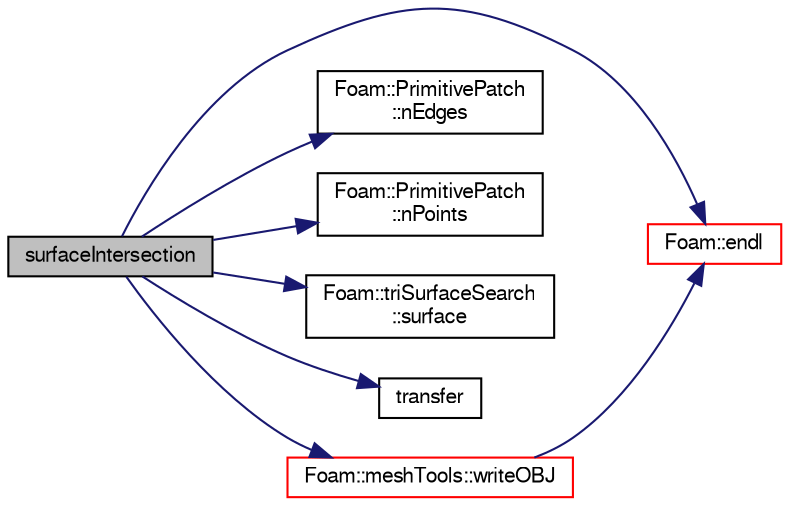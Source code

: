 digraph "surfaceIntersection"
{
  bgcolor="transparent";
  edge [fontname="FreeSans",fontsize="10",labelfontname="FreeSans",labelfontsize="10"];
  node [fontname="FreeSans",fontsize="10",shape=record];
  rankdir="LR";
  Node1 [label="surfaceIntersection",height=0.2,width=0.4,color="black", fillcolor="grey75", style="filled" fontcolor="black"];
  Node1 -> Node2 [color="midnightblue",fontsize="10",style="solid",fontname="FreeSans"];
  Node2 [label="Foam::endl",height=0.2,width=0.4,color="red",URL="$a10237.html#a2db8fe02a0d3909e9351bb4275b23ce4",tooltip="Add newline and flush stream. "];
  Node1 -> Node3 [color="midnightblue",fontsize="10",style="solid",fontname="FreeSans"];
  Node3 [label="Foam::PrimitivePatch\l::nEdges",height=0.2,width=0.4,color="black",URL="$a01914.html#a1db9478309c639504a743b7b194226f4",tooltip="Return number of edges in patch. "];
  Node1 -> Node4 [color="midnightblue",fontsize="10",style="solid",fontname="FreeSans"];
  Node4 [label="Foam::PrimitivePatch\l::nPoints",height=0.2,width=0.4,color="black",URL="$a01914.html#a9927abeba2c8506177084d644b6e573a",tooltip="Return number of points supporting patch faces. "];
  Node1 -> Node5 [color="midnightblue",fontsize="10",style="solid",fontname="FreeSans"];
  Node5 [label="Foam::triSurfaceSearch\l::surface",height=0.2,width=0.4,color="black",URL="$a02616.html#ad324bdf983edf0e82844ade150fdca87",tooltip="Return reference to the surface. "];
  Node1 -> Node6 [color="midnightblue",fontsize="10",style="solid",fontname="FreeSans"];
  Node6 [label="transfer",height=0.2,width=0.4,color="black",URL="$a04168.html#affdea9725e7fbb4d67d3844a68f56eb7"];
  Node1 -> Node7 [color="midnightblue",fontsize="10",style="solid",fontname="FreeSans"];
  Node7 [label="Foam::meshTools::writeOBJ",height=0.2,width=0.4,color="red",URL="$a10290.html#afd76c6ccc8ee4a5957f0232218167c17",tooltip="Write obj representation of point. "];
  Node7 -> Node2 [color="midnightblue",fontsize="10",style="solid",fontname="FreeSans"];
}
